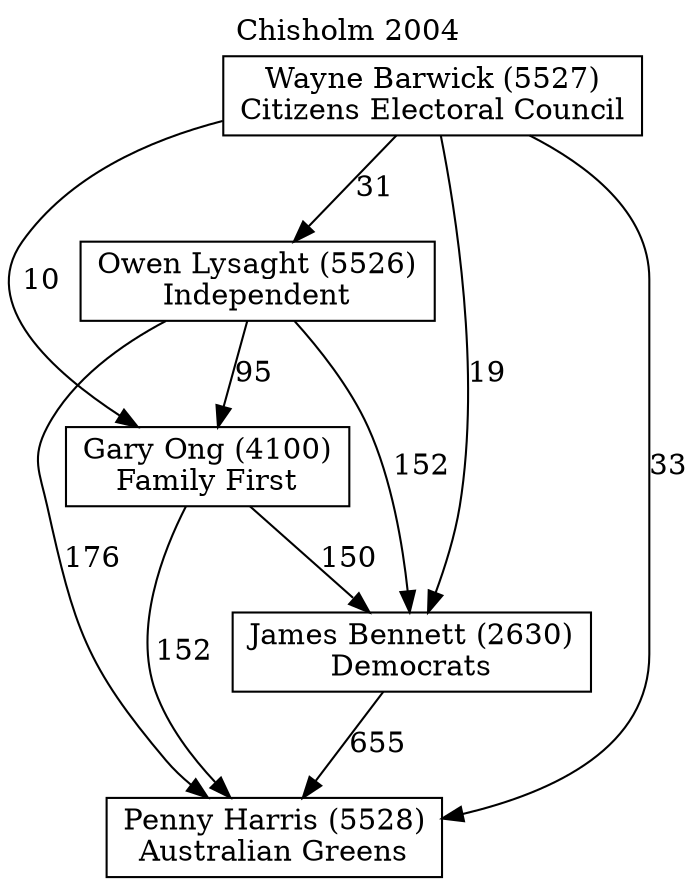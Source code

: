 // House preference flow
digraph "Penny Harris (5528)_Chisholm_2004" {
	graph [label="Chisholm 2004" labelloc=t mclimit=10]
	node [shape=box]
	"Gary Ong (4100)" [label="Gary Ong (4100)
Family First"]
	"James Bennett (2630)" [label="James Bennett (2630)
Democrats"]
	"Owen Lysaght (5526)" [label="Owen Lysaght (5526)
Independent"]
	"Penny Harris (5528)" [label="Penny Harris (5528)
Australian Greens"]
	"Wayne Barwick (5527)" [label="Wayne Barwick (5527)
Citizens Electoral Council"]
	"Gary Ong (4100)" -> "James Bennett (2630)" [label=150]
	"Gary Ong (4100)" -> "Penny Harris (5528)" [label=152]
	"James Bennett (2630)" -> "Penny Harris (5528)" [label=655]
	"Owen Lysaght (5526)" -> "Gary Ong (4100)" [label=95]
	"Owen Lysaght (5526)" -> "James Bennett (2630)" [label=152]
	"Owen Lysaght (5526)" -> "Penny Harris (5528)" [label=176]
	"Wayne Barwick (5527)" -> "Gary Ong (4100)" [label=10]
	"Wayne Barwick (5527)" -> "James Bennett (2630)" [label=19]
	"Wayne Barwick (5527)" -> "Owen Lysaght (5526)" [label=31]
	"Wayne Barwick (5527)" -> "Penny Harris (5528)" [label=33]
}
